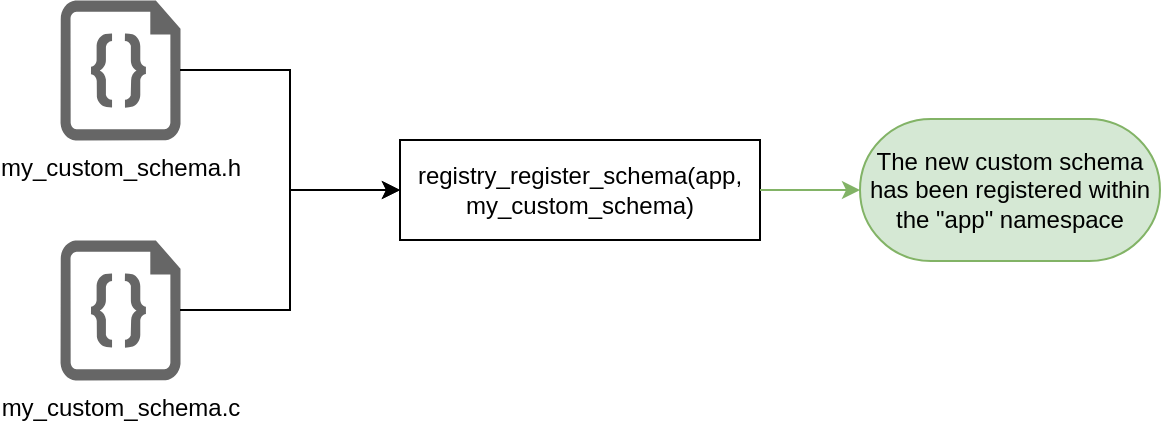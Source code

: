 <mxfile>
    <diagram id="fjN8D4Odn0497USpxgly" name="Page-1">
        <mxGraphModel dx="1887" dy="779" grid="1" gridSize="10" guides="1" tooltips="1" connect="1" arrows="1" fold="1" page="1" pageScale="1" pageWidth="1169" pageHeight="827" background="#FFFFFF" math="0" shadow="0">
            <root>
                <mxCell id="0"/>
                <mxCell id="1" parent="0"/>
                <mxCell id="283" value="my_custom_schema.h" style="verticalLabelPosition=bottom;html=1;verticalAlign=top;align=center;shape=mxgraph.azure.code_file;pointerEvents=1;fillColor=#666666;strokeWidth=0;strokeColor=none;dashed=1;" parent="1" vertex="1">
                    <mxGeometry x="-1120" y="20" width="60" height="70" as="geometry"/>
                </mxCell>
                <mxCell id="284" value="my_custom_schema.c" style="verticalLabelPosition=bottom;html=1;verticalAlign=top;align=center;shape=mxgraph.azure.code_file;pointerEvents=1;fillColor=#666666;strokeWidth=0;strokeColor=none;dashed=1;" parent="1" vertex="1">
                    <mxGeometry x="-1120" y="140" width="60" height="70" as="geometry"/>
                </mxCell>
                <mxCell id="285" style="edgeStyle=elbowEdgeStyle;rounded=0;html=1;" parent="1" source="283" target="287" edge="1">
                    <mxGeometry relative="1" as="geometry">
                        <mxPoint x="-1010" y="-160" as="sourcePoint"/>
                        <mxPoint x="-960" y="55" as="targetPoint"/>
                    </mxGeometry>
                </mxCell>
                <mxCell id="286" style="edgeStyle=elbowEdgeStyle;rounded=0;html=1;" parent="1" source="284" target="287" edge="1">
                    <mxGeometry relative="1" as="geometry">
                        <mxPoint x="-1050" y="65" as="sourcePoint"/>
                        <mxPoint x="-960" y="175" as="targetPoint"/>
                    </mxGeometry>
                </mxCell>
                <mxCell id="287" value="registry_register_schema(app, my_custom_schema)" style="rounded=0;whiteSpace=wrap;html=1;" parent="1" vertex="1">
                    <mxGeometry x="-950" y="90" width="180" height="50" as="geometry"/>
                </mxCell>
                <mxCell id="288" value="The new custom schema has been registered within the &quot;app&quot; namespace" style="rounded=1;whiteSpace=wrap;html=1;arcSize=50;fillColor=#d5e8d4;strokeColor=#82b366;" parent="1" vertex="1">
                    <mxGeometry x="-720" y="79.5" width="150" height="71" as="geometry"/>
                </mxCell>
                <mxCell id="289" style="edgeStyle=elbowEdgeStyle;rounded=0;html=1;fillColor=#d5e8d4;strokeColor=#82b366;" parent="1" source="287" target="288" edge="1">
                    <mxGeometry relative="1" as="geometry">
                        <mxPoint x="-1050" y="185" as="sourcePoint"/>
                        <mxPoint x="-940" y="125" as="targetPoint"/>
                    </mxGeometry>
                </mxCell>
            </root>
        </mxGraphModel>
    </diagram>
</mxfile>